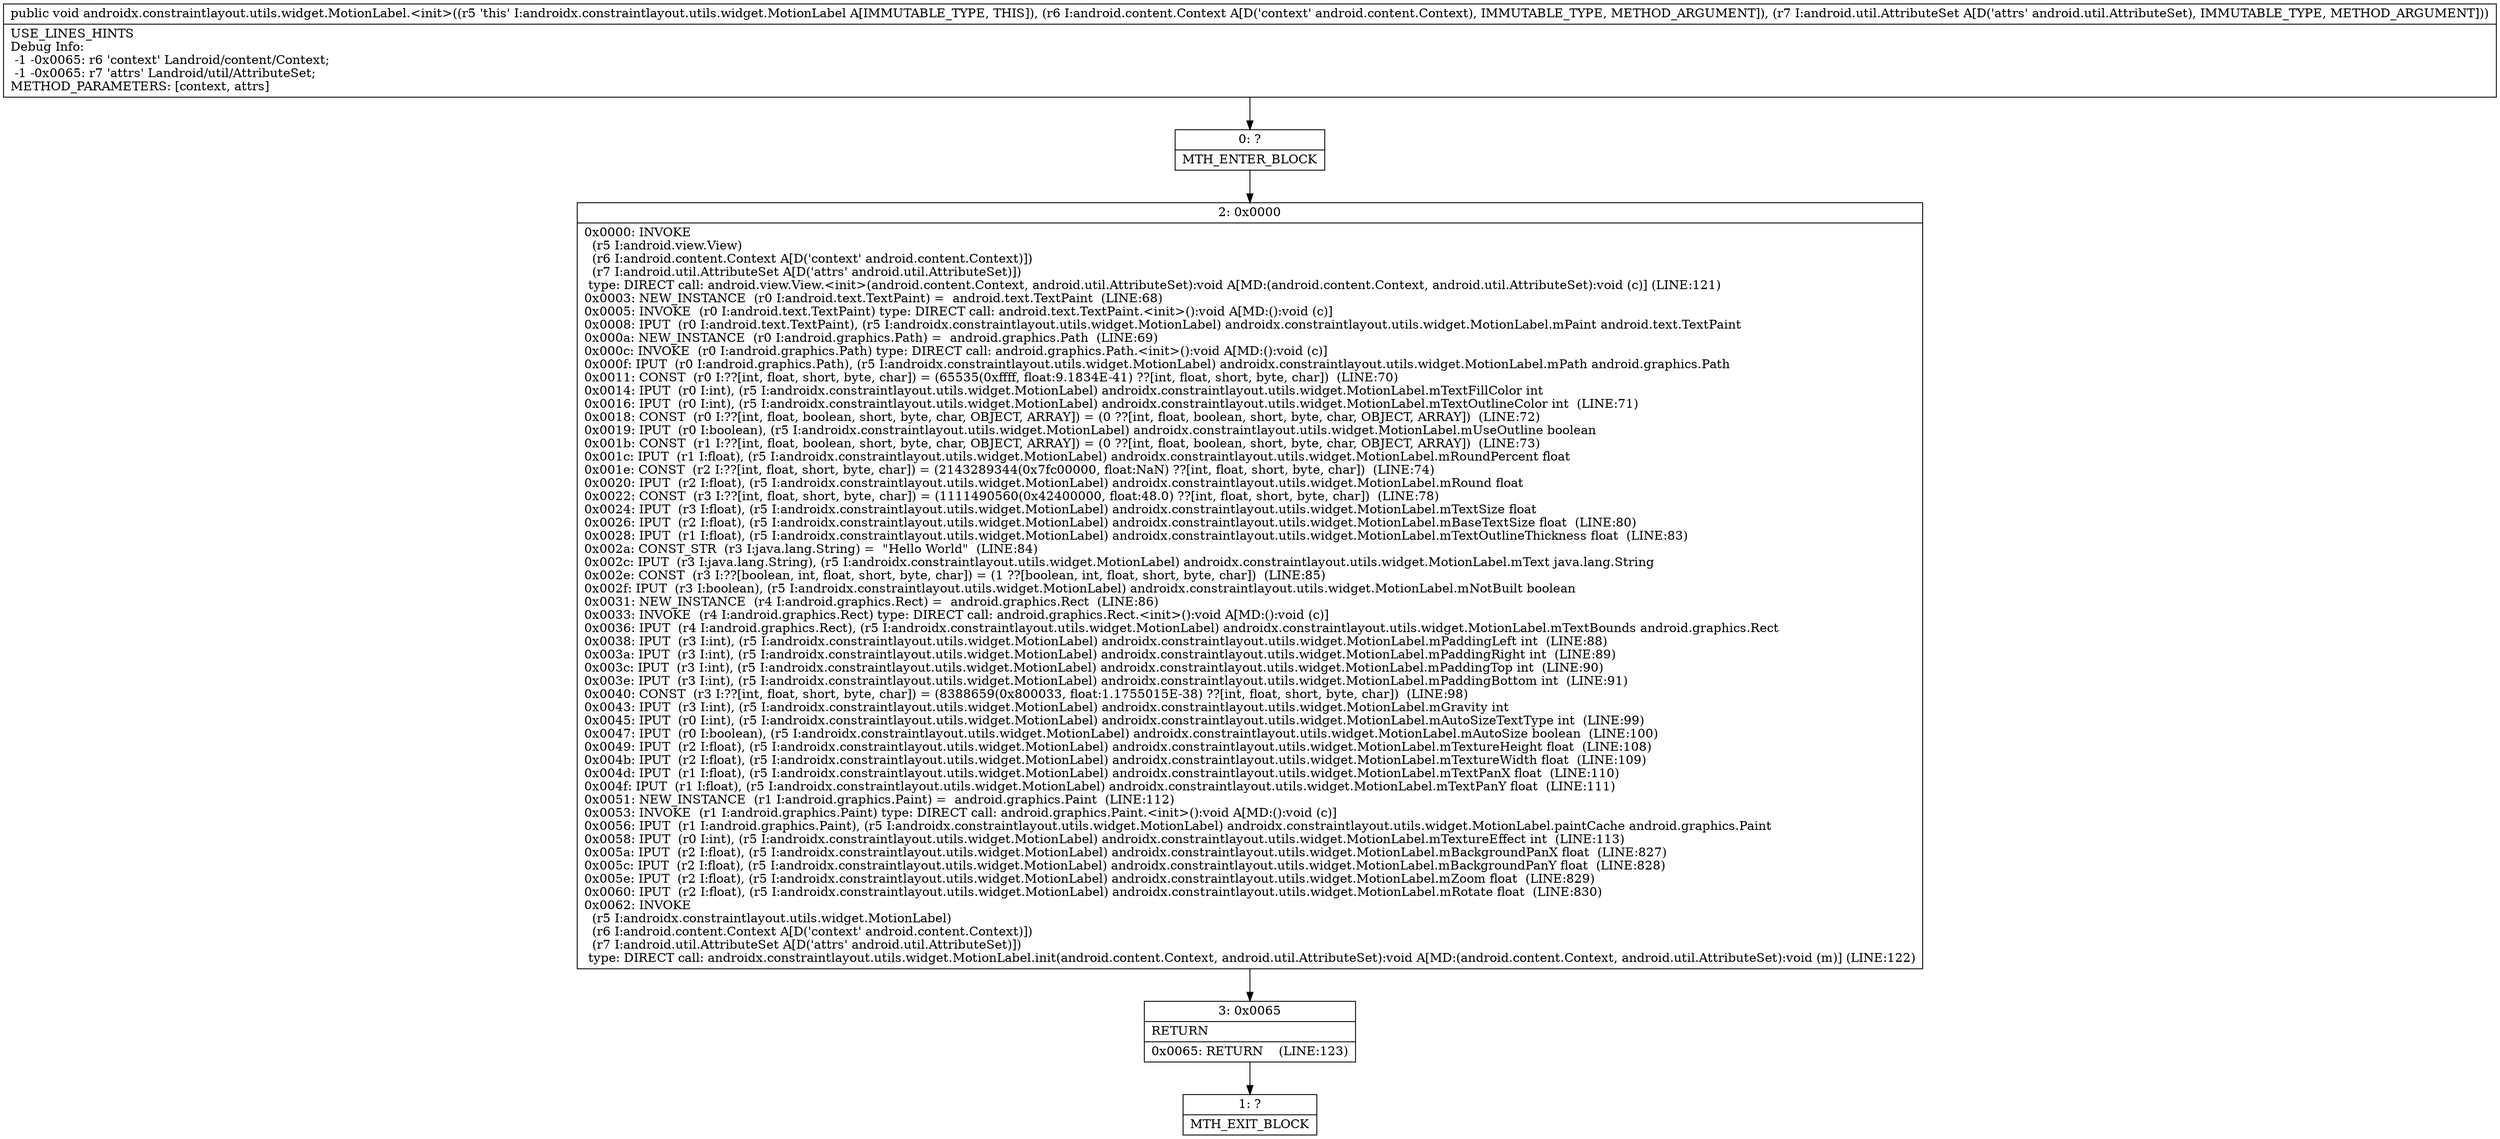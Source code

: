 digraph "CFG forandroidx.constraintlayout.utils.widget.MotionLabel.\<init\>(Landroid\/content\/Context;Landroid\/util\/AttributeSet;)V" {
Node_0 [shape=record,label="{0\:\ ?|MTH_ENTER_BLOCK\l}"];
Node_2 [shape=record,label="{2\:\ 0x0000|0x0000: INVOKE  \l  (r5 I:android.view.View)\l  (r6 I:android.content.Context A[D('context' android.content.Context)])\l  (r7 I:android.util.AttributeSet A[D('attrs' android.util.AttributeSet)])\l type: DIRECT call: android.view.View.\<init\>(android.content.Context, android.util.AttributeSet):void A[MD:(android.content.Context, android.util.AttributeSet):void (c)] (LINE:121)\l0x0003: NEW_INSTANCE  (r0 I:android.text.TextPaint) =  android.text.TextPaint  (LINE:68)\l0x0005: INVOKE  (r0 I:android.text.TextPaint) type: DIRECT call: android.text.TextPaint.\<init\>():void A[MD:():void (c)]\l0x0008: IPUT  (r0 I:android.text.TextPaint), (r5 I:androidx.constraintlayout.utils.widget.MotionLabel) androidx.constraintlayout.utils.widget.MotionLabel.mPaint android.text.TextPaint \l0x000a: NEW_INSTANCE  (r0 I:android.graphics.Path) =  android.graphics.Path  (LINE:69)\l0x000c: INVOKE  (r0 I:android.graphics.Path) type: DIRECT call: android.graphics.Path.\<init\>():void A[MD:():void (c)]\l0x000f: IPUT  (r0 I:android.graphics.Path), (r5 I:androidx.constraintlayout.utils.widget.MotionLabel) androidx.constraintlayout.utils.widget.MotionLabel.mPath android.graphics.Path \l0x0011: CONST  (r0 I:??[int, float, short, byte, char]) = (65535(0xffff, float:9.1834E\-41) ??[int, float, short, byte, char])  (LINE:70)\l0x0014: IPUT  (r0 I:int), (r5 I:androidx.constraintlayout.utils.widget.MotionLabel) androidx.constraintlayout.utils.widget.MotionLabel.mTextFillColor int \l0x0016: IPUT  (r0 I:int), (r5 I:androidx.constraintlayout.utils.widget.MotionLabel) androidx.constraintlayout.utils.widget.MotionLabel.mTextOutlineColor int  (LINE:71)\l0x0018: CONST  (r0 I:??[int, float, boolean, short, byte, char, OBJECT, ARRAY]) = (0 ??[int, float, boolean, short, byte, char, OBJECT, ARRAY])  (LINE:72)\l0x0019: IPUT  (r0 I:boolean), (r5 I:androidx.constraintlayout.utils.widget.MotionLabel) androidx.constraintlayout.utils.widget.MotionLabel.mUseOutline boolean \l0x001b: CONST  (r1 I:??[int, float, boolean, short, byte, char, OBJECT, ARRAY]) = (0 ??[int, float, boolean, short, byte, char, OBJECT, ARRAY])  (LINE:73)\l0x001c: IPUT  (r1 I:float), (r5 I:androidx.constraintlayout.utils.widget.MotionLabel) androidx.constraintlayout.utils.widget.MotionLabel.mRoundPercent float \l0x001e: CONST  (r2 I:??[int, float, short, byte, char]) = (2143289344(0x7fc00000, float:NaN) ??[int, float, short, byte, char])  (LINE:74)\l0x0020: IPUT  (r2 I:float), (r5 I:androidx.constraintlayout.utils.widget.MotionLabel) androidx.constraintlayout.utils.widget.MotionLabel.mRound float \l0x0022: CONST  (r3 I:??[int, float, short, byte, char]) = (1111490560(0x42400000, float:48.0) ??[int, float, short, byte, char])  (LINE:78)\l0x0024: IPUT  (r3 I:float), (r5 I:androidx.constraintlayout.utils.widget.MotionLabel) androidx.constraintlayout.utils.widget.MotionLabel.mTextSize float \l0x0026: IPUT  (r2 I:float), (r5 I:androidx.constraintlayout.utils.widget.MotionLabel) androidx.constraintlayout.utils.widget.MotionLabel.mBaseTextSize float  (LINE:80)\l0x0028: IPUT  (r1 I:float), (r5 I:androidx.constraintlayout.utils.widget.MotionLabel) androidx.constraintlayout.utils.widget.MotionLabel.mTextOutlineThickness float  (LINE:83)\l0x002a: CONST_STR  (r3 I:java.lang.String) =  \"Hello World\"  (LINE:84)\l0x002c: IPUT  (r3 I:java.lang.String), (r5 I:androidx.constraintlayout.utils.widget.MotionLabel) androidx.constraintlayout.utils.widget.MotionLabel.mText java.lang.String \l0x002e: CONST  (r3 I:??[boolean, int, float, short, byte, char]) = (1 ??[boolean, int, float, short, byte, char])  (LINE:85)\l0x002f: IPUT  (r3 I:boolean), (r5 I:androidx.constraintlayout.utils.widget.MotionLabel) androidx.constraintlayout.utils.widget.MotionLabel.mNotBuilt boolean \l0x0031: NEW_INSTANCE  (r4 I:android.graphics.Rect) =  android.graphics.Rect  (LINE:86)\l0x0033: INVOKE  (r4 I:android.graphics.Rect) type: DIRECT call: android.graphics.Rect.\<init\>():void A[MD:():void (c)]\l0x0036: IPUT  (r4 I:android.graphics.Rect), (r5 I:androidx.constraintlayout.utils.widget.MotionLabel) androidx.constraintlayout.utils.widget.MotionLabel.mTextBounds android.graphics.Rect \l0x0038: IPUT  (r3 I:int), (r5 I:androidx.constraintlayout.utils.widget.MotionLabel) androidx.constraintlayout.utils.widget.MotionLabel.mPaddingLeft int  (LINE:88)\l0x003a: IPUT  (r3 I:int), (r5 I:androidx.constraintlayout.utils.widget.MotionLabel) androidx.constraintlayout.utils.widget.MotionLabel.mPaddingRight int  (LINE:89)\l0x003c: IPUT  (r3 I:int), (r5 I:androidx.constraintlayout.utils.widget.MotionLabel) androidx.constraintlayout.utils.widget.MotionLabel.mPaddingTop int  (LINE:90)\l0x003e: IPUT  (r3 I:int), (r5 I:androidx.constraintlayout.utils.widget.MotionLabel) androidx.constraintlayout.utils.widget.MotionLabel.mPaddingBottom int  (LINE:91)\l0x0040: CONST  (r3 I:??[int, float, short, byte, char]) = (8388659(0x800033, float:1.1755015E\-38) ??[int, float, short, byte, char])  (LINE:98)\l0x0043: IPUT  (r3 I:int), (r5 I:androidx.constraintlayout.utils.widget.MotionLabel) androidx.constraintlayout.utils.widget.MotionLabel.mGravity int \l0x0045: IPUT  (r0 I:int), (r5 I:androidx.constraintlayout.utils.widget.MotionLabel) androidx.constraintlayout.utils.widget.MotionLabel.mAutoSizeTextType int  (LINE:99)\l0x0047: IPUT  (r0 I:boolean), (r5 I:androidx.constraintlayout.utils.widget.MotionLabel) androidx.constraintlayout.utils.widget.MotionLabel.mAutoSize boolean  (LINE:100)\l0x0049: IPUT  (r2 I:float), (r5 I:androidx.constraintlayout.utils.widget.MotionLabel) androidx.constraintlayout.utils.widget.MotionLabel.mTextureHeight float  (LINE:108)\l0x004b: IPUT  (r2 I:float), (r5 I:androidx.constraintlayout.utils.widget.MotionLabel) androidx.constraintlayout.utils.widget.MotionLabel.mTextureWidth float  (LINE:109)\l0x004d: IPUT  (r1 I:float), (r5 I:androidx.constraintlayout.utils.widget.MotionLabel) androidx.constraintlayout.utils.widget.MotionLabel.mTextPanX float  (LINE:110)\l0x004f: IPUT  (r1 I:float), (r5 I:androidx.constraintlayout.utils.widget.MotionLabel) androidx.constraintlayout.utils.widget.MotionLabel.mTextPanY float  (LINE:111)\l0x0051: NEW_INSTANCE  (r1 I:android.graphics.Paint) =  android.graphics.Paint  (LINE:112)\l0x0053: INVOKE  (r1 I:android.graphics.Paint) type: DIRECT call: android.graphics.Paint.\<init\>():void A[MD:():void (c)]\l0x0056: IPUT  (r1 I:android.graphics.Paint), (r5 I:androidx.constraintlayout.utils.widget.MotionLabel) androidx.constraintlayout.utils.widget.MotionLabel.paintCache android.graphics.Paint \l0x0058: IPUT  (r0 I:int), (r5 I:androidx.constraintlayout.utils.widget.MotionLabel) androidx.constraintlayout.utils.widget.MotionLabel.mTextureEffect int  (LINE:113)\l0x005a: IPUT  (r2 I:float), (r5 I:androidx.constraintlayout.utils.widget.MotionLabel) androidx.constraintlayout.utils.widget.MotionLabel.mBackgroundPanX float  (LINE:827)\l0x005c: IPUT  (r2 I:float), (r5 I:androidx.constraintlayout.utils.widget.MotionLabel) androidx.constraintlayout.utils.widget.MotionLabel.mBackgroundPanY float  (LINE:828)\l0x005e: IPUT  (r2 I:float), (r5 I:androidx.constraintlayout.utils.widget.MotionLabel) androidx.constraintlayout.utils.widget.MotionLabel.mZoom float  (LINE:829)\l0x0060: IPUT  (r2 I:float), (r5 I:androidx.constraintlayout.utils.widget.MotionLabel) androidx.constraintlayout.utils.widget.MotionLabel.mRotate float  (LINE:830)\l0x0062: INVOKE  \l  (r5 I:androidx.constraintlayout.utils.widget.MotionLabel)\l  (r6 I:android.content.Context A[D('context' android.content.Context)])\l  (r7 I:android.util.AttributeSet A[D('attrs' android.util.AttributeSet)])\l type: DIRECT call: androidx.constraintlayout.utils.widget.MotionLabel.init(android.content.Context, android.util.AttributeSet):void A[MD:(android.content.Context, android.util.AttributeSet):void (m)] (LINE:122)\l}"];
Node_3 [shape=record,label="{3\:\ 0x0065|RETURN\l|0x0065: RETURN    (LINE:123)\l}"];
Node_1 [shape=record,label="{1\:\ ?|MTH_EXIT_BLOCK\l}"];
MethodNode[shape=record,label="{public void androidx.constraintlayout.utils.widget.MotionLabel.\<init\>((r5 'this' I:androidx.constraintlayout.utils.widget.MotionLabel A[IMMUTABLE_TYPE, THIS]), (r6 I:android.content.Context A[D('context' android.content.Context), IMMUTABLE_TYPE, METHOD_ARGUMENT]), (r7 I:android.util.AttributeSet A[D('attrs' android.util.AttributeSet), IMMUTABLE_TYPE, METHOD_ARGUMENT]))  | USE_LINES_HINTS\lDebug Info:\l  \-1 \-0x0065: r6 'context' Landroid\/content\/Context;\l  \-1 \-0x0065: r7 'attrs' Landroid\/util\/AttributeSet;\lMETHOD_PARAMETERS: [context, attrs]\l}"];
MethodNode -> Node_0;Node_0 -> Node_2;
Node_2 -> Node_3;
Node_3 -> Node_1;
}

